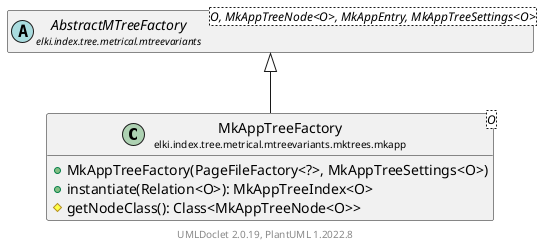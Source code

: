 @startuml
    remove .*\.(Instance|Par|Parameterizer|Factory)$
    set namespaceSeparator none
    hide empty fields
    hide empty methods

    class "<size:14>MkAppTreeFactory\n<size:10>elki.index.tree.metrical.mtreevariants.mktrees.mkapp" as elki.index.tree.metrical.mtreevariants.mktrees.mkapp.MkAppTreeFactory<O> [[MkAppTreeFactory.html]] {
        +MkAppTreeFactory(PageFileFactory<?>, MkAppTreeSettings<O>)
        +instantiate(Relation<O>): MkAppTreeIndex<O>
        #getNodeClass(): Class<MkAppTreeNode<O>>
    }

    abstract class "<size:14>AbstractMTreeFactory\n<size:10>elki.index.tree.metrical.mtreevariants" as elki.index.tree.metrical.mtreevariants.AbstractMTreeFactory<O, MkAppTreeNode<O>, MkAppEntry, MkAppTreeSettings<O>> [[../../AbstractMTreeFactory.html]]
    class "<size:14>MkAppTreeFactory.Par\n<size:10>elki.index.tree.metrical.mtreevariants.mktrees.mkapp" as elki.index.tree.metrical.mtreevariants.mktrees.mkapp.MkAppTreeFactory.Par<O>

    elki.index.tree.metrical.mtreevariants.AbstractMTreeFactory <|-- elki.index.tree.metrical.mtreevariants.mktrees.mkapp.MkAppTreeFactory
    elki.index.tree.metrical.mtreevariants.mktrees.mkapp.MkAppTreeFactory +-- elki.index.tree.metrical.mtreevariants.mktrees.mkapp.MkAppTreeFactory.Par

    center footer UMLDoclet 2.0.19, PlantUML 1.2022.8
@enduml
